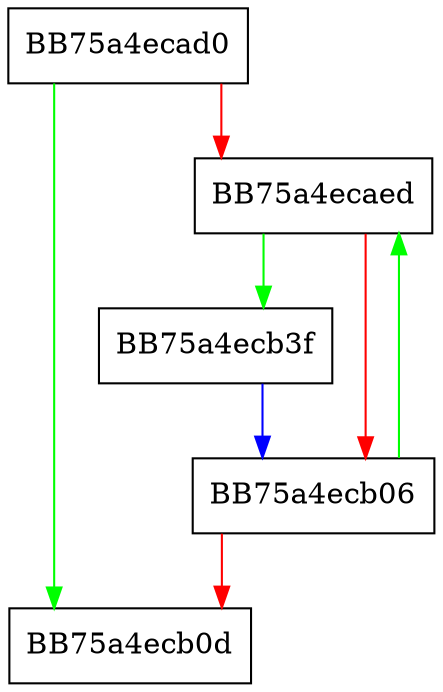 digraph freeChunks {
  node [shape="box"];
  graph [splines=ortho];
  BB75a4ecad0 -> BB75a4ecb0d [color="green"];
  BB75a4ecad0 -> BB75a4ecaed [color="red"];
  BB75a4ecaed -> BB75a4ecb3f [color="green"];
  BB75a4ecaed -> BB75a4ecb06 [color="red"];
  BB75a4ecb06 -> BB75a4ecaed [color="green"];
  BB75a4ecb06 -> BB75a4ecb0d [color="red"];
  BB75a4ecb3f -> BB75a4ecb06 [color="blue"];
}
